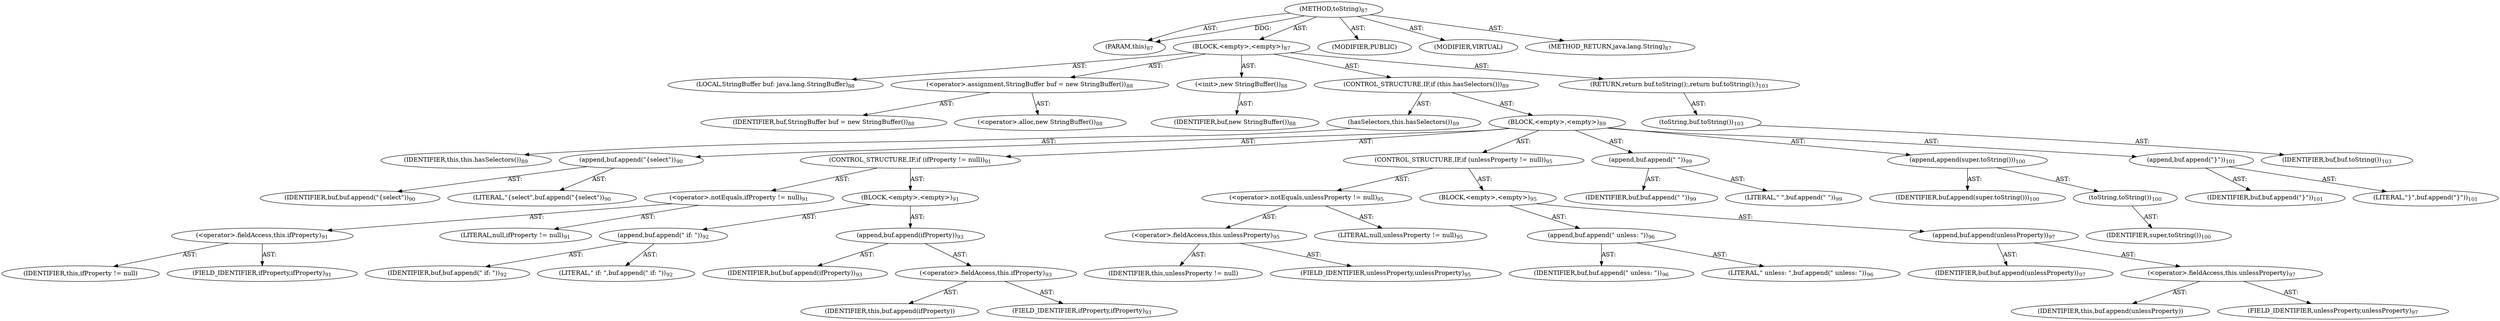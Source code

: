 digraph "toString" {  
"111669149697" [label = <(METHOD,toString)<SUB>87</SUB>> ]
"115964116992" [label = <(PARAM,this)<SUB>87</SUB>> ]
"25769803777" [label = <(BLOCK,&lt;empty&gt;,&lt;empty&gt;)<SUB>87</SUB>> ]
"94489280512" [label = <(LOCAL,StringBuffer buf: java.lang.StringBuffer)<SUB>88</SUB>> ]
"30064771072" [label = <(&lt;operator&gt;.assignment,StringBuffer buf = new StringBuffer())<SUB>88</SUB>> ]
"68719476758" [label = <(IDENTIFIER,buf,StringBuffer buf = new StringBuffer())<SUB>88</SUB>> ]
"30064771073" [label = <(&lt;operator&gt;.alloc,new StringBuffer())<SUB>88</SUB>> ]
"30064771074" [label = <(&lt;init&gt;,new StringBuffer())<SUB>88</SUB>> ]
"68719476759" [label = <(IDENTIFIER,buf,new StringBuffer())<SUB>88</SUB>> ]
"47244640256" [label = <(CONTROL_STRUCTURE,IF,if (this.hasSelectors()))<SUB>89</SUB>> ]
"30064771075" [label = <(hasSelectors,this.hasSelectors())<SUB>89</SUB>> ]
"68719476736" [label = <(IDENTIFIER,this,this.hasSelectors())<SUB>89</SUB>> ]
"25769803778" [label = <(BLOCK,&lt;empty&gt;,&lt;empty&gt;)<SUB>89</SUB>> ]
"30064771076" [label = <(append,buf.append(&quot;{select&quot;))<SUB>90</SUB>> ]
"68719476760" [label = <(IDENTIFIER,buf,buf.append(&quot;{select&quot;))<SUB>90</SUB>> ]
"90194313216" [label = <(LITERAL,&quot;{select&quot;,buf.append(&quot;{select&quot;))<SUB>90</SUB>> ]
"47244640257" [label = <(CONTROL_STRUCTURE,IF,if (ifProperty != null))<SUB>91</SUB>> ]
"30064771077" [label = <(&lt;operator&gt;.notEquals,ifProperty != null)<SUB>91</SUB>> ]
"30064771078" [label = <(&lt;operator&gt;.fieldAccess,this.ifProperty)<SUB>91</SUB>> ]
"68719476761" [label = <(IDENTIFIER,this,ifProperty != null)> ]
"55834574848" [label = <(FIELD_IDENTIFIER,ifProperty,ifProperty)<SUB>91</SUB>> ]
"90194313217" [label = <(LITERAL,null,ifProperty != null)<SUB>91</SUB>> ]
"25769803779" [label = <(BLOCK,&lt;empty&gt;,&lt;empty&gt;)<SUB>91</SUB>> ]
"30064771079" [label = <(append,buf.append(&quot; if: &quot;))<SUB>92</SUB>> ]
"68719476762" [label = <(IDENTIFIER,buf,buf.append(&quot; if: &quot;))<SUB>92</SUB>> ]
"90194313218" [label = <(LITERAL,&quot; if: &quot;,buf.append(&quot; if: &quot;))<SUB>92</SUB>> ]
"30064771080" [label = <(append,buf.append(ifProperty))<SUB>93</SUB>> ]
"68719476763" [label = <(IDENTIFIER,buf,buf.append(ifProperty))<SUB>93</SUB>> ]
"30064771081" [label = <(&lt;operator&gt;.fieldAccess,this.ifProperty)<SUB>93</SUB>> ]
"68719476764" [label = <(IDENTIFIER,this,buf.append(ifProperty))> ]
"55834574849" [label = <(FIELD_IDENTIFIER,ifProperty,ifProperty)<SUB>93</SUB>> ]
"47244640258" [label = <(CONTROL_STRUCTURE,IF,if (unlessProperty != null))<SUB>95</SUB>> ]
"30064771082" [label = <(&lt;operator&gt;.notEquals,unlessProperty != null)<SUB>95</SUB>> ]
"30064771083" [label = <(&lt;operator&gt;.fieldAccess,this.unlessProperty)<SUB>95</SUB>> ]
"68719476765" [label = <(IDENTIFIER,this,unlessProperty != null)> ]
"55834574850" [label = <(FIELD_IDENTIFIER,unlessProperty,unlessProperty)<SUB>95</SUB>> ]
"90194313219" [label = <(LITERAL,null,unlessProperty != null)<SUB>95</SUB>> ]
"25769803780" [label = <(BLOCK,&lt;empty&gt;,&lt;empty&gt;)<SUB>95</SUB>> ]
"30064771084" [label = <(append,buf.append(&quot; unless: &quot;))<SUB>96</SUB>> ]
"68719476766" [label = <(IDENTIFIER,buf,buf.append(&quot; unless: &quot;))<SUB>96</SUB>> ]
"90194313220" [label = <(LITERAL,&quot; unless: &quot;,buf.append(&quot; unless: &quot;))<SUB>96</SUB>> ]
"30064771085" [label = <(append,buf.append(unlessProperty))<SUB>97</SUB>> ]
"68719476767" [label = <(IDENTIFIER,buf,buf.append(unlessProperty))<SUB>97</SUB>> ]
"30064771086" [label = <(&lt;operator&gt;.fieldAccess,this.unlessProperty)<SUB>97</SUB>> ]
"68719476768" [label = <(IDENTIFIER,this,buf.append(unlessProperty))> ]
"55834574851" [label = <(FIELD_IDENTIFIER,unlessProperty,unlessProperty)<SUB>97</SUB>> ]
"30064771087" [label = <(append,buf.append(&quot; &quot;))<SUB>99</SUB>> ]
"68719476769" [label = <(IDENTIFIER,buf,buf.append(&quot; &quot;))<SUB>99</SUB>> ]
"90194313221" [label = <(LITERAL,&quot; &quot;,buf.append(&quot; &quot;))<SUB>99</SUB>> ]
"30064771088" [label = <(append,append(super.toString()))<SUB>100</SUB>> ]
"68719476770" [label = <(IDENTIFIER,buf,append(super.toString()))<SUB>100</SUB>> ]
"30064771089" [label = <(toString,toString())<SUB>100</SUB>> ]
"68719476771" [label = <(IDENTIFIER,super,toString())<SUB>100</SUB>> ]
"30064771090" [label = <(append,buf.append(&quot;}&quot;))<SUB>101</SUB>> ]
"68719476772" [label = <(IDENTIFIER,buf,buf.append(&quot;}&quot;))<SUB>101</SUB>> ]
"90194313222" [label = <(LITERAL,&quot;}&quot;,buf.append(&quot;}&quot;))<SUB>101</SUB>> ]
"146028888064" [label = <(RETURN,return buf.toString();,return buf.toString();)<SUB>103</SUB>> ]
"30064771091" [label = <(toString,buf.toString())<SUB>103</SUB>> ]
"68719476773" [label = <(IDENTIFIER,buf,buf.toString())<SUB>103</SUB>> ]
"133143986180" [label = <(MODIFIER,PUBLIC)> ]
"133143986181" [label = <(MODIFIER,VIRTUAL)> ]
"128849018881" [label = <(METHOD_RETURN,java.lang.String)<SUB>87</SUB>> ]
  "111669149697" -> "115964116992"  [ label = "AST: "] 
  "111669149697" -> "25769803777"  [ label = "AST: "] 
  "111669149697" -> "133143986180"  [ label = "AST: "] 
  "111669149697" -> "133143986181"  [ label = "AST: "] 
  "111669149697" -> "128849018881"  [ label = "AST: "] 
  "25769803777" -> "94489280512"  [ label = "AST: "] 
  "25769803777" -> "30064771072"  [ label = "AST: "] 
  "25769803777" -> "30064771074"  [ label = "AST: "] 
  "25769803777" -> "47244640256"  [ label = "AST: "] 
  "25769803777" -> "146028888064"  [ label = "AST: "] 
  "30064771072" -> "68719476758"  [ label = "AST: "] 
  "30064771072" -> "30064771073"  [ label = "AST: "] 
  "30064771074" -> "68719476759"  [ label = "AST: "] 
  "47244640256" -> "30064771075"  [ label = "AST: "] 
  "47244640256" -> "25769803778"  [ label = "AST: "] 
  "30064771075" -> "68719476736"  [ label = "AST: "] 
  "25769803778" -> "30064771076"  [ label = "AST: "] 
  "25769803778" -> "47244640257"  [ label = "AST: "] 
  "25769803778" -> "47244640258"  [ label = "AST: "] 
  "25769803778" -> "30064771087"  [ label = "AST: "] 
  "25769803778" -> "30064771088"  [ label = "AST: "] 
  "25769803778" -> "30064771090"  [ label = "AST: "] 
  "30064771076" -> "68719476760"  [ label = "AST: "] 
  "30064771076" -> "90194313216"  [ label = "AST: "] 
  "47244640257" -> "30064771077"  [ label = "AST: "] 
  "47244640257" -> "25769803779"  [ label = "AST: "] 
  "30064771077" -> "30064771078"  [ label = "AST: "] 
  "30064771077" -> "90194313217"  [ label = "AST: "] 
  "30064771078" -> "68719476761"  [ label = "AST: "] 
  "30064771078" -> "55834574848"  [ label = "AST: "] 
  "25769803779" -> "30064771079"  [ label = "AST: "] 
  "25769803779" -> "30064771080"  [ label = "AST: "] 
  "30064771079" -> "68719476762"  [ label = "AST: "] 
  "30064771079" -> "90194313218"  [ label = "AST: "] 
  "30064771080" -> "68719476763"  [ label = "AST: "] 
  "30064771080" -> "30064771081"  [ label = "AST: "] 
  "30064771081" -> "68719476764"  [ label = "AST: "] 
  "30064771081" -> "55834574849"  [ label = "AST: "] 
  "47244640258" -> "30064771082"  [ label = "AST: "] 
  "47244640258" -> "25769803780"  [ label = "AST: "] 
  "30064771082" -> "30064771083"  [ label = "AST: "] 
  "30064771082" -> "90194313219"  [ label = "AST: "] 
  "30064771083" -> "68719476765"  [ label = "AST: "] 
  "30064771083" -> "55834574850"  [ label = "AST: "] 
  "25769803780" -> "30064771084"  [ label = "AST: "] 
  "25769803780" -> "30064771085"  [ label = "AST: "] 
  "30064771084" -> "68719476766"  [ label = "AST: "] 
  "30064771084" -> "90194313220"  [ label = "AST: "] 
  "30064771085" -> "68719476767"  [ label = "AST: "] 
  "30064771085" -> "30064771086"  [ label = "AST: "] 
  "30064771086" -> "68719476768"  [ label = "AST: "] 
  "30064771086" -> "55834574851"  [ label = "AST: "] 
  "30064771087" -> "68719476769"  [ label = "AST: "] 
  "30064771087" -> "90194313221"  [ label = "AST: "] 
  "30064771088" -> "68719476770"  [ label = "AST: "] 
  "30064771088" -> "30064771089"  [ label = "AST: "] 
  "30064771089" -> "68719476771"  [ label = "AST: "] 
  "30064771090" -> "68719476772"  [ label = "AST: "] 
  "30064771090" -> "90194313222"  [ label = "AST: "] 
  "146028888064" -> "30064771091"  [ label = "AST: "] 
  "30064771091" -> "68719476773"  [ label = "AST: "] 
  "111669149697" -> "115964116992"  [ label = "DDG: "] 
}
